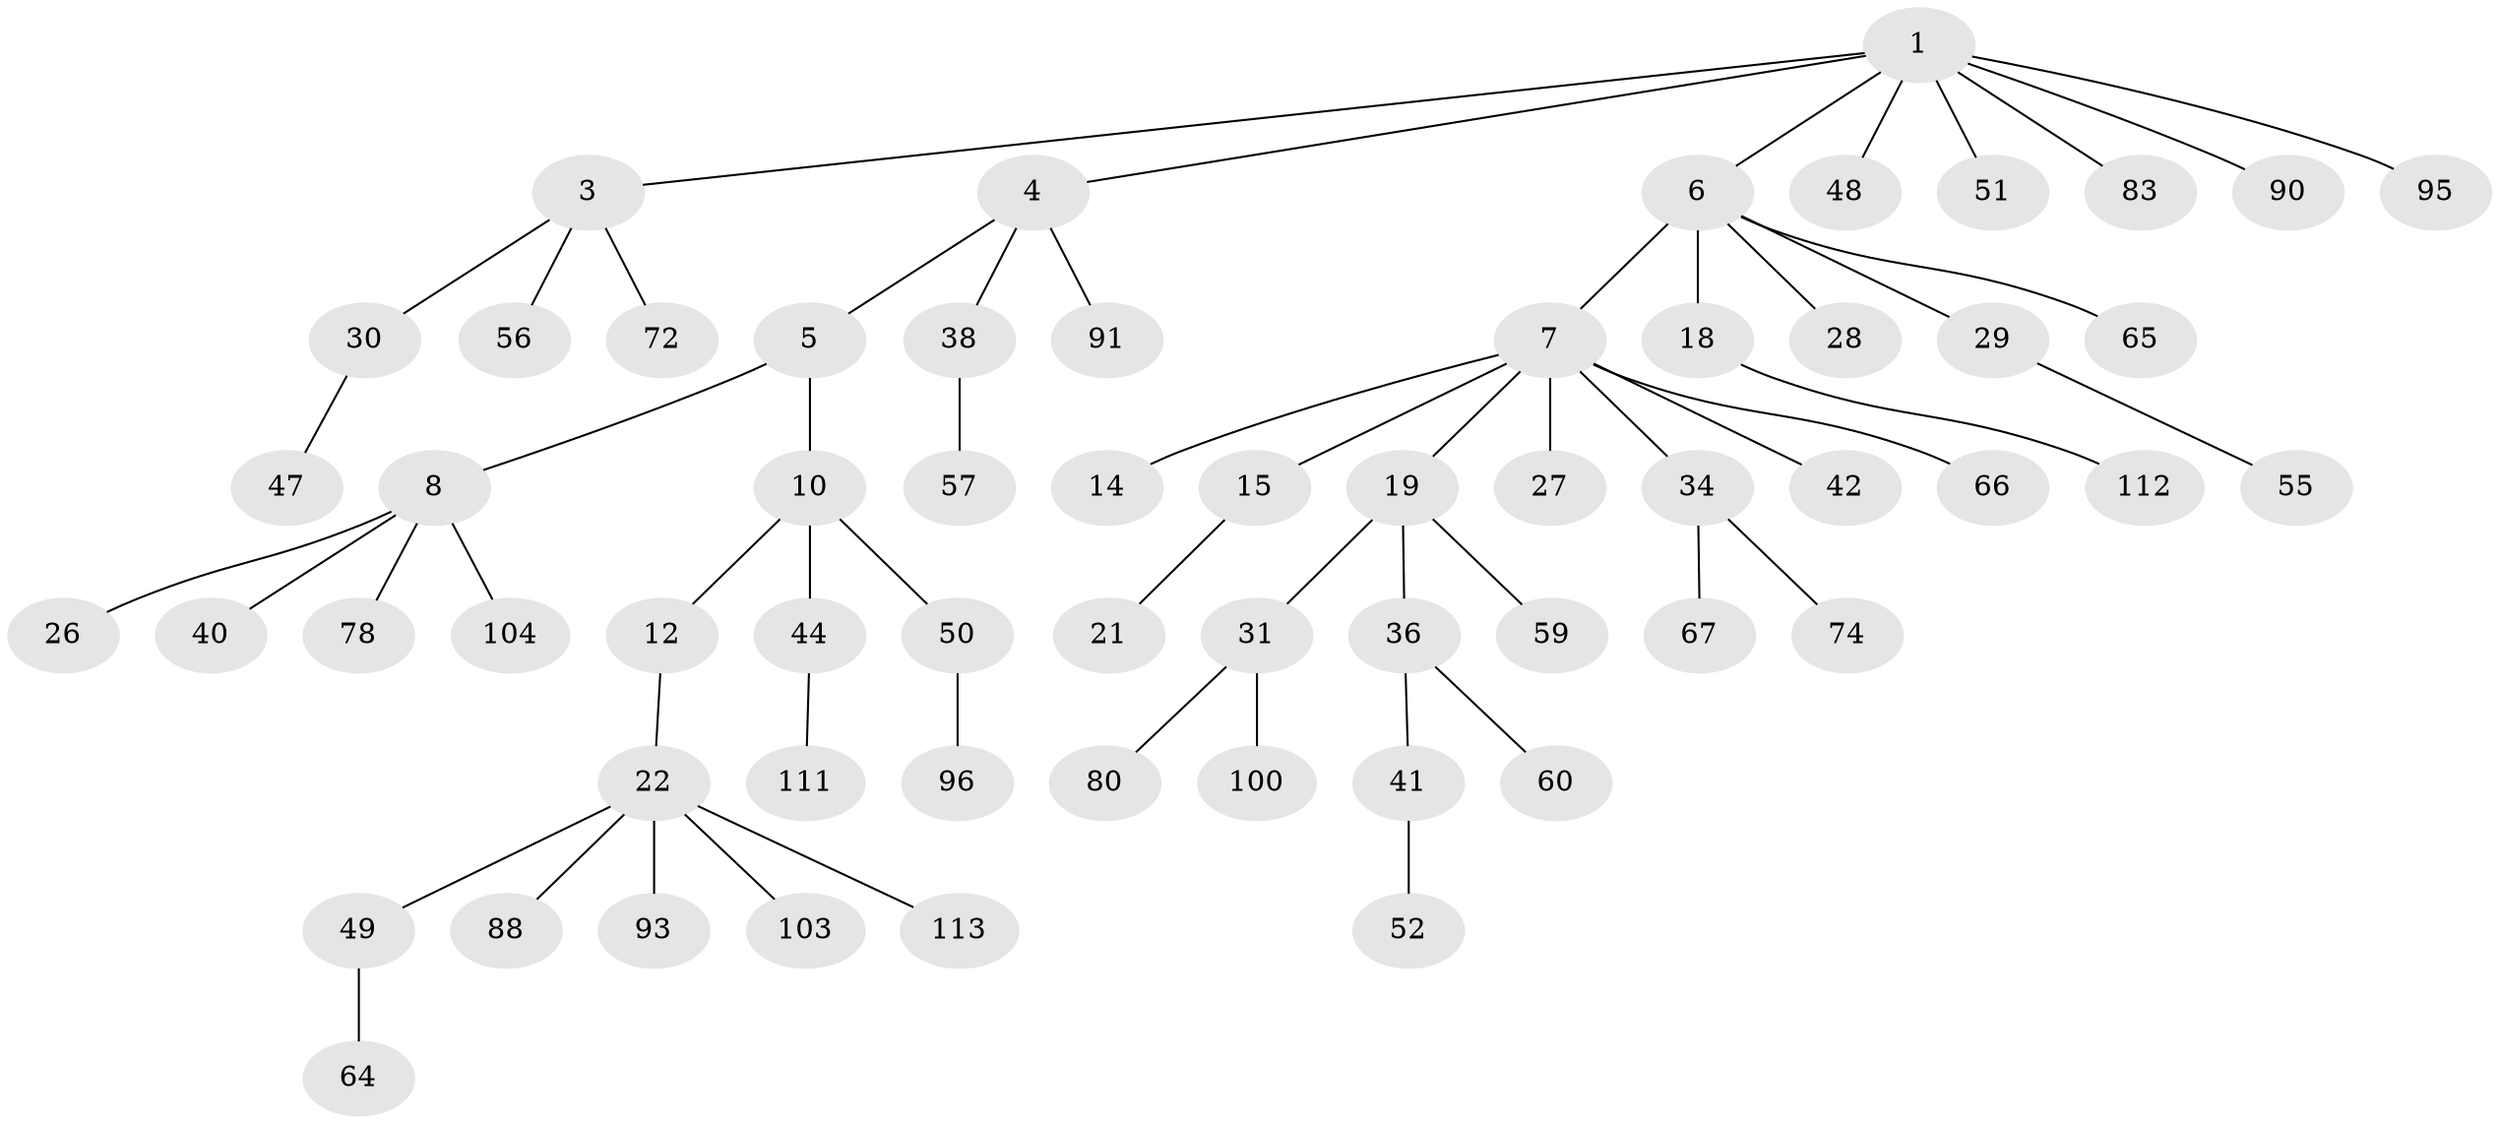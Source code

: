 // original degree distribution, {7: 0.008264462809917356, 3: 0.1322314049586777, 5: 0.04132231404958678, 6: 0.03305785123966942, 2: 0.2644628099173554, 4: 0.024793388429752067, 1: 0.49586776859504134}
// Generated by graph-tools (version 1.1) at 2025/15/03/09/25 04:15:30]
// undirected, 60 vertices, 59 edges
graph export_dot {
graph [start="1"]
  node [color=gray90,style=filled];
  1 [super="+2"];
  3 [super="+35"];
  4 [super="+9"];
  5;
  6 [super="+17+107+11+13"];
  7 [super="+23"];
  8 [super="+68"];
  10 [super="+24+73+33"];
  12 [super="+89+16"];
  14 [super="+20+70"];
  15 [super="+86"];
  18;
  19;
  21;
  22;
  26 [super="+115+119"];
  27 [super="+69"];
  28 [super="+32"];
  29;
  30 [super="+37"];
  31 [super="+43+75"];
  34;
  36 [super="+121+39"];
  38 [super="+54+82"];
  40;
  41;
  42;
  44;
  47 [super="+79"];
  48;
  49;
  50;
  51;
  52 [super="+105+97"];
  55;
  56;
  57 [super="+76"];
  59 [super="+108+99+61"];
  60 [super="+62"];
  64;
  65;
  66 [super="+87"];
  67;
  72 [super="+77"];
  74 [super="+84"];
  78;
  80;
  83;
  88;
  90;
  91;
  93;
  95;
  96;
  100;
  103;
  104 [super="+114"];
  111;
  112;
  113;
  1 -- 3;
  1 -- 4;
  1 -- 6;
  1 -- 51;
  1 -- 83;
  1 -- 95;
  1 -- 48;
  1 -- 90;
  3 -- 30;
  3 -- 56;
  3 -- 72;
  4 -- 5;
  4 -- 38;
  4 -- 91;
  5 -- 8;
  5 -- 10;
  6 -- 7;
  6 -- 65;
  6 -- 28;
  6 -- 29;
  6 -- 18;
  7 -- 14;
  7 -- 15;
  7 -- 19;
  7 -- 27;
  7 -- 34;
  7 -- 42;
  7 -- 66;
  8 -- 26;
  8 -- 40;
  8 -- 78;
  8 -- 104;
  10 -- 12;
  10 -- 50;
  10 -- 44;
  12 -- 22;
  15 -- 21;
  18 -- 112;
  19 -- 31;
  19 -- 36;
  19 -- 59;
  22 -- 49;
  22 -- 88;
  22 -- 93;
  22 -- 103;
  22 -- 113;
  29 -- 55;
  30 -- 47;
  31 -- 80;
  31 -- 100;
  34 -- 67;
  34 -- 74;
  36 -- 41;
  36 -- 60;
  38 -- 57;
  41 -- 52;
  44 -- 111;
  49 -- 64;
  50 -- 96;
}
